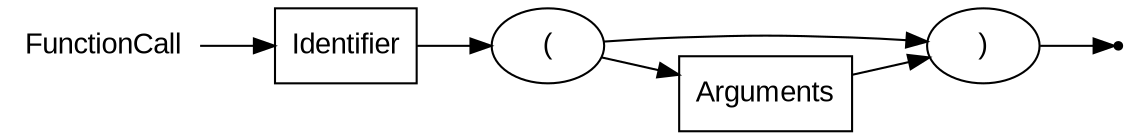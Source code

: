 digraph FUNCTIONCALL {
  rankdir=LR;
  node [fontname="Arial"];
  start [label="FunctionCall" shape=plaintext];
  end [label="" shape=point];
  A [label="Identifier" shape=box];
  B [label="(" shape=oval];
  C [label=")" shape=oval];
  D [label="Arguments" shape=box];
  start -> A;
  A -> B;
  B -> D;
  B -> C;
  C -> end;
  D -> C;
}